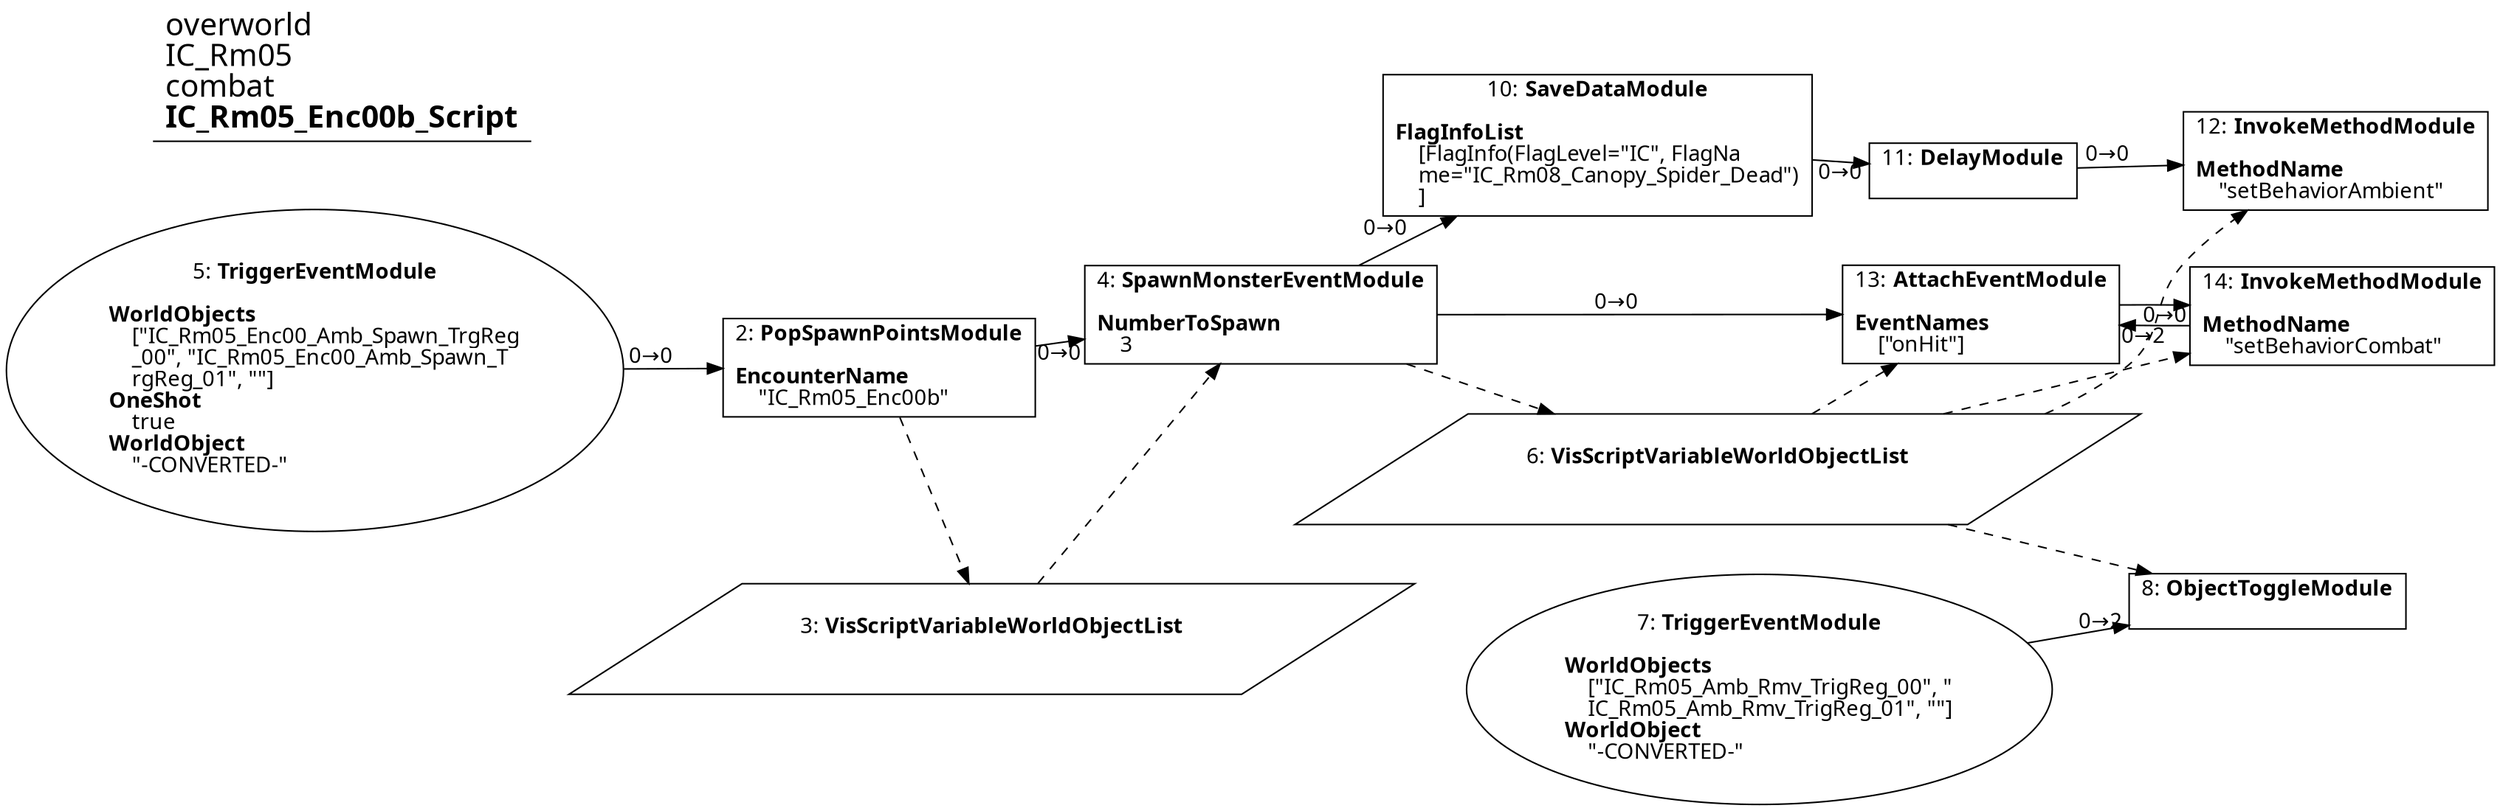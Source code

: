 digraph {
    layout = fdp;
    overlap = prism;
    sep = "+16";
    splines = spline;

    node [ shape = box ];

    graph [ fontname = "Segoe UI" ];
    node [ fontname = "Segoe UI" ];
    edge [ fontname = "Segoe UI" ];

    2 [ label = <2: <b>PopSpawnPointsModule</b><br/><br/><b>EncounterName</b><br align="left"/>    &quot;IC_Rm05_Enc00b&quot;<br align="left"/>> ];
    2 [ pos = "0.29200003,-0.46!" ];
    2 -> 4 [ label = "0→0" ];
    2 -> 3 [ style = dashed ];

    3 [ label = <3: <b>VisScriptVariableWorldObjectList</b><br/><br/>> ];
    3 [ shape = parallelogram ]
    3 [ pos = "0.572,-0.652!" ];

    4 [ label = <4: <b>SpawnMonsterEventModule</b><br/><br/><b>NumberToSpawn</b><br align="left"/>    3<br align="left"/>> ];
    4 [ pos = "0.841,-0.46!" ];
    4 -> 10 [ label = "0→0" ];
    4 -> 13 [ label = "0→0" ];
    3 -> 4 [ style = dashed ];
    4 -> 6 [ style = dashed ];

    5 [ label = <5: <b>TriggerEventModule</b><br/><br/><b>WorldObjects</b><br align="left"/>    [&quot;IC_Rm05_Enc00_Amb_Spawn_TrgReg<br align="left"/>    _00&quot;, &quot;IC_Rm05_Enc00_Amb_Spawn_T<br align="left"/>    rgReg_01&quot;, &quot;&quot;]<br align="left"/><b>OneShot</b><br align="left"/>    true<br align="left"/><b>WorldObject</b><br align="left"/>    &quot;-CONVERTED-&quot;<br align="left"/>> ];
    5 [ shape = oval ]
    5 [ pos = "0.010000001,-0.46!" ];
    5 -> 2 [ label = "0→0" ];

    6 [ label = <6: <b>VisScriptVariableWorldObjectList</b><br/><br/>> ];
    6 [ shape = parallelogram ]
    6 [ pos = "1.22,-0.62600005!" ];

    7 [ label = <7: <b>TriggerEventModule</b><br/><br/><b>WorldObjects</b><br align="left"/>    [&quot;IC_Rm05_Amb_Rmv_TrigReg_00&quot;, &quot;<br align="left"/>    IC_Rm05_Amb_Rmv_TrigReg_01&quot;, &quot;&quot;]<br align="left"/><b>WorldObject</b><br align="left"/>    &quot;-CONVERTED-&quot;<br align="left"/>> ];
    7 [ shape = oval ]
    7 [ pos = "1.222,-0.72700006!" ];
    7 -> 8 [ label = "0→2" ];

    8 [ label = <8: <b>ObjectToggleModule</b><br/><br/>> ];
    8 [ pos = "1.6060001,-0.68100005!" ];
    6 -> 8 [ style = dashed ];

    10 [ label = <10: <b>SaveDataModule</b><br/><br/><b>FlagInfoList</b><br align="left"/>    [FlagInfo(FlagLevel=&quot;IC&quot;, FlagNa<br align="left"/>    me=&quot;IC_Rm08_Canopy_Spider_Dead&quot;)<br align="left"/>    ]<br align="left"/>> ];
    10 [ pos = "1.2160001,-0.254!" ];
    10 -> 11 [ label = "0→0" ];

    11 [ label = <11: <b>DelayModule</b><br/><br/>> ];
    11 [ pos = "1.4760001,-0.25300002!" ];
    11 -> 12 [ label = "0→0" ];

    12 [ label = <12: <b>InvokeMethodModule</b><br/><br/><b>MethodName</b><br align="left"/>    &quot;setBehaviorAmbient&quot;<br align="left"/>> ];
    12 [ pos = "1.69,-0.254!" ];
    6 -> 12 [ style = dashed ];

    13 [ label = <13: <b>AttachEventModule</b><br/><br/><b>EventNames</b><br align="left"/>    [&quot;onHit&quot;]<br align="left"/>> ];
    13 [ pos = "1.4820001,-0.47000003!" ];
    13 -> 14 [ label = "0→0" ];
    6 -> 13 [ style = dashed ];

    14 [ label = <14: <b>InvokeMethodModule</b><br/><br/><b>MethodName</b><br align="left"/>    &quot;setBehaviorCombat&quot;<br align="left"/>> ];
    14 [ pos = "1.7090001,-0.47000003!" ];
    14 -> 13 [ label = "0→2" ];
    6 -> 14 [ style = dashed ];

    title [ pos = "0.009000001,-0.252!" ];
    title [ shape = underline ];
    title [ label = <<font point-size="20">overworld<br align="left"/>IC_Rm05<br align="left"/>combat<br align="left"/><b>IC_Rm05_Enc00b_Script</b><br align="left"/></font>> ];
}
